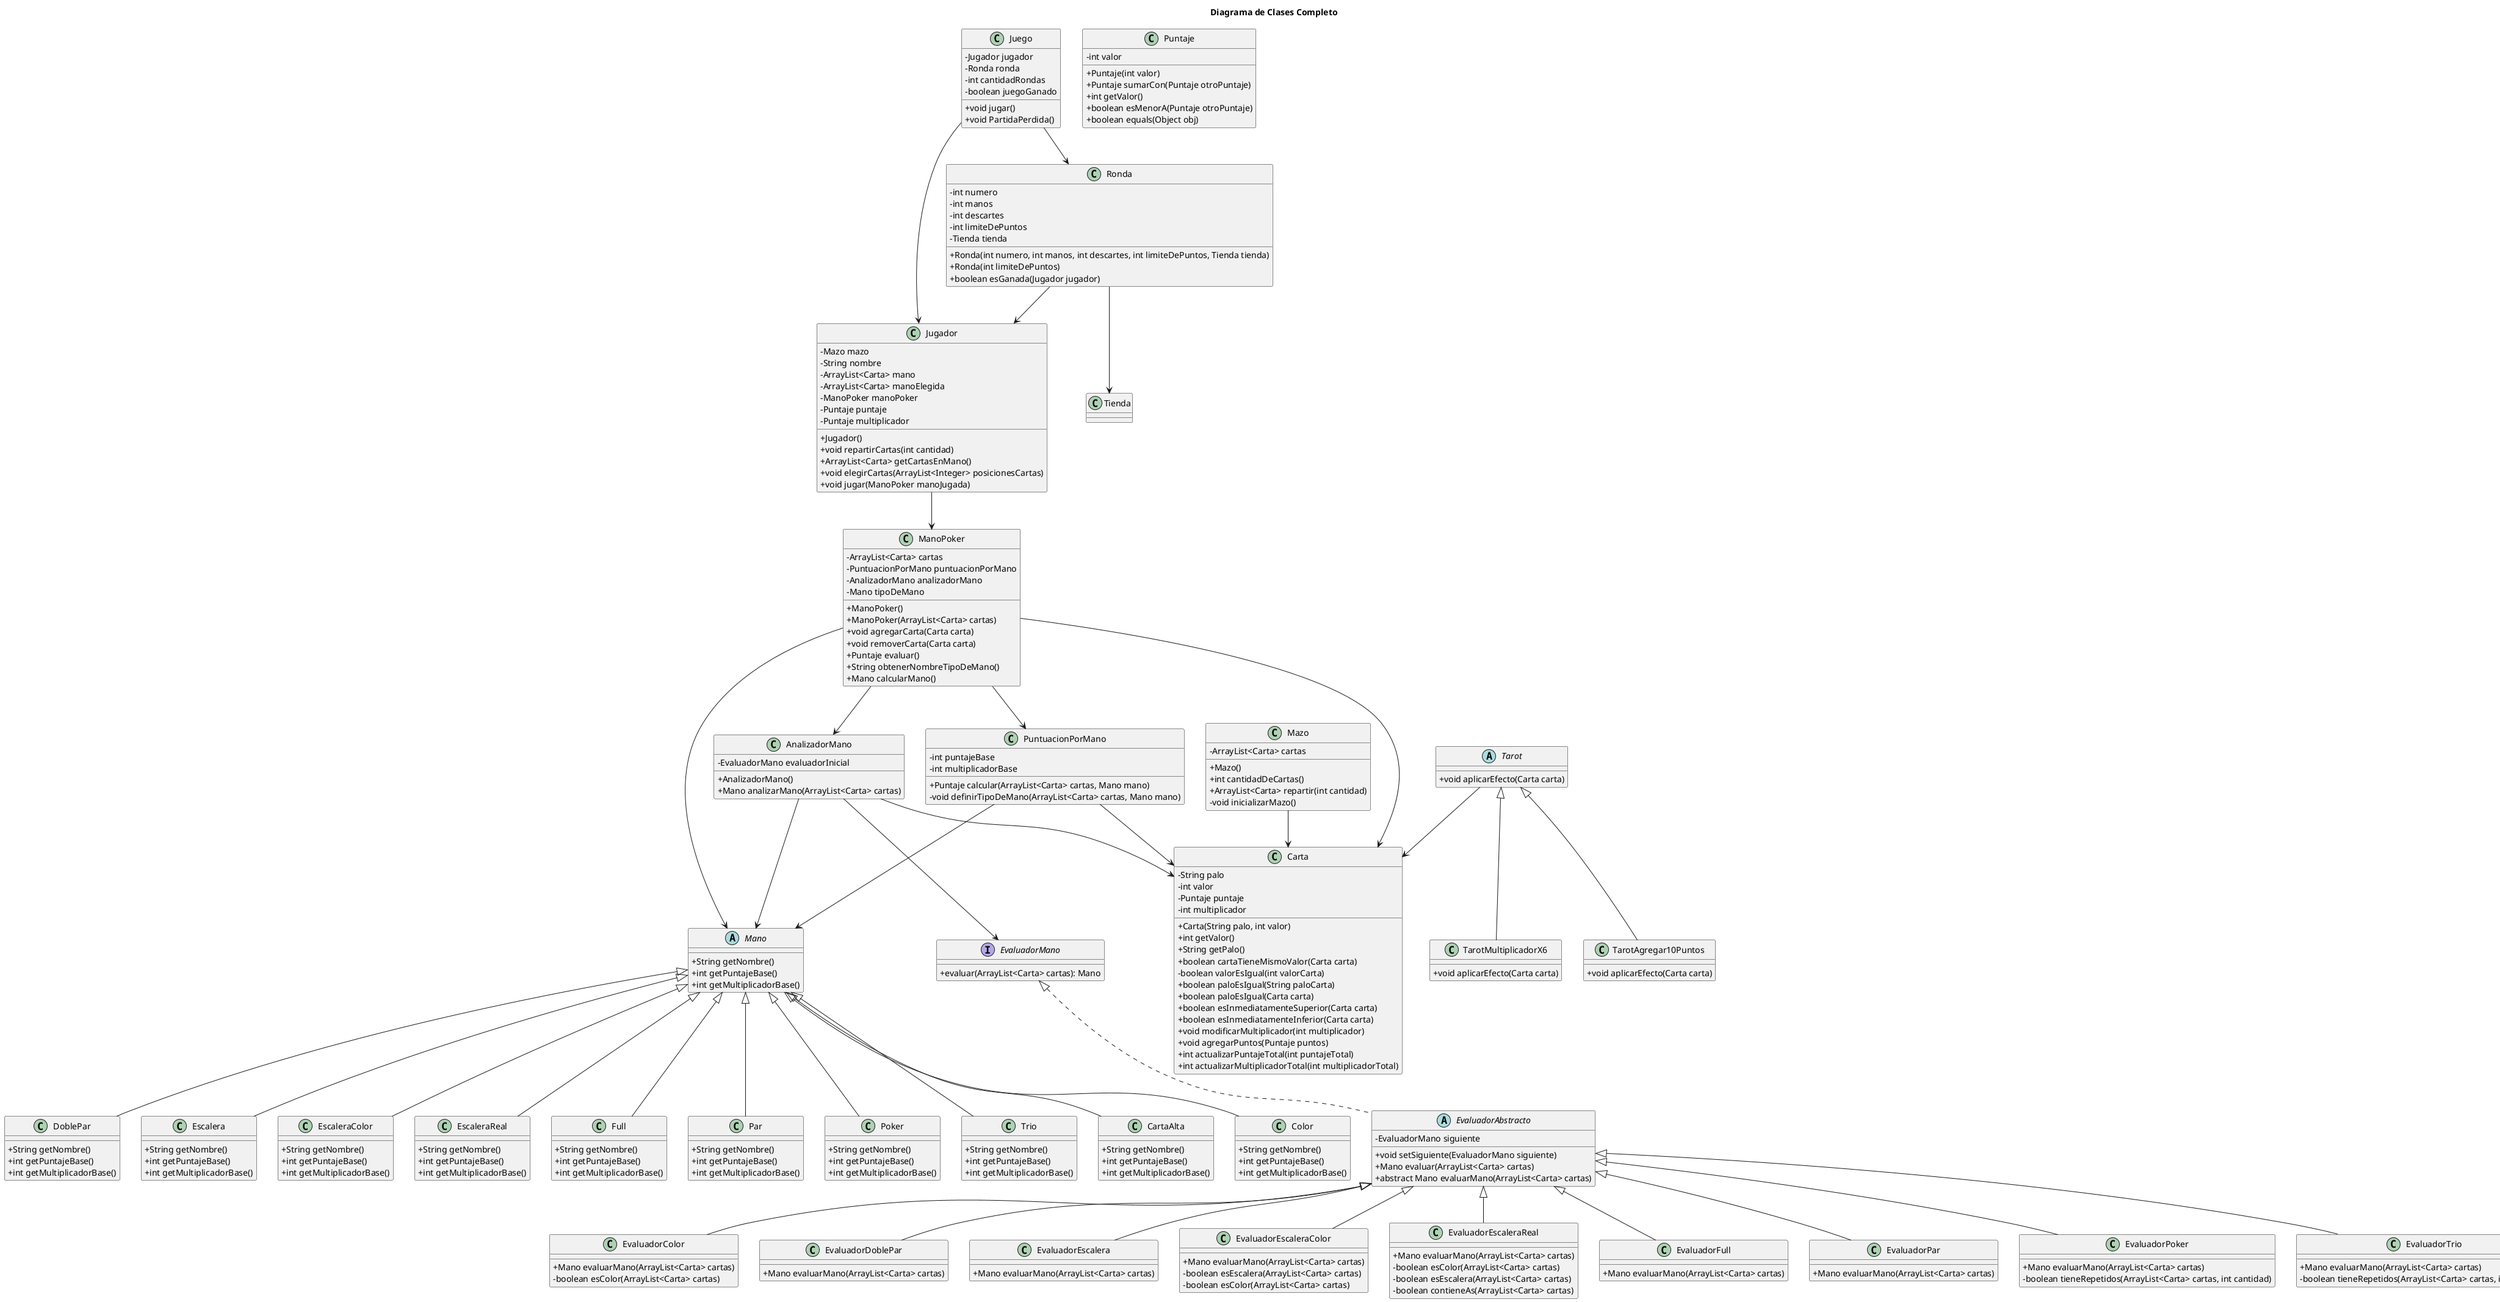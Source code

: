 @startuml Diagrama de Clases Completo

skinparam classAttributeIconSize 0

title Diagrama de Clases Completo

class AnalizadorMano {
    - EvaluadorMano evaluadorInicial
    + AnalizadorMano()
    + Mano analizarMano(ArrayList<Carta> cartas)
}

class Carta {
    - String palo
    - int valor
    - Puntaje puntaje
    - int multiplicador
    + Carta(String palo, int valor)
    + int getValor()
    + String getPalo()
    + boolean cartaTieneMismoValor(Carta carta)
    - boolean valorEsIgual(int valorCarta)
    + boolean paloEsIgual(String paloCarta)
    + boolean paloEsIgual(Carta carta)
    + boolean esInmediatamenteSuperior(Carta carta)
    + boolean esInmediatamenteInferior(Carta carta)
    + void modificarMultiplicador(int multiplicador)
    + void agregarPuntos(Puntaje puntos)
    + int actualizarPuntajeTotal(int puntajeTotal)
    + int actualizarMultiplicadorTotal(int multiplicadorTotal)
}

class Juego {
    - Jugador jugador
    - Ronda ronda
    - int cantidadRondas
    - boolean juegoGanado
    + void jugar()
    + void PartidaPerdida()
}

class Jugador {
    - Mazo mazo
    - String nombre
    - ArrayList<Carta> mano
    - ArrayList<Carta> manoElegida
    - ManoPoker manoPoker
    - Puntaje puntaje
    - Puntaje multiplicador
    + Jugador()
    + void repartirCartas(int cantidad)
    + ArrayList<Carta> getCartasEnMano()
    + void elegirCartas(ArrayList<Integer> posicionesCartas)
    + void jugar(ManoPoker manoJugada)
}

class ManoPoker {
    - ArrayList<Carta> cartas
    - PuntuacionPorMano puntuacionPorMano
    - AnalizadorMano analizadorMano
    - Mano tipoDeMano
    + ManoPoker()
    + ManoPoker(ArrayList<Carta> cartas)
    + void agregarCarta(Carta carta)
    + void removerCarta(Carta carta)
    + Puntaje evaluar()
    + String obtenerNombreTipoDeMano()
    + Mano calcularMano()
}

class Mazo {
    - ArrayList<Carta> cartas
    + Mazo()
    + int cantidadDeCartas()
    + ArrayList<Carta> repartir(int cantidad)
    - void inicializarMazo()
}

class Puntaje {
    - int valor
    + Puntaje(int valor)
    + Puntaje sumarCon(Puntaje otroPuntaje)
    + int getValor()
    + boolean esMenorA(Puntaje otroPuntaje)
    + boolean equals(Object obj)
}

class PuntuacionPorMano {
    - int puntajeBase
    - int multiplicadorBase
    + Puntaje calcular(ArrayList<Carta> cartas, Mano mano)
    - void definirTipoDeMano(ArrayList<Carta> cartas, Mano mano)
}

class Ronda {
    - int numero
    - int manos
    - int descartes
    - int limiteDePuntos
    - Tienda tienda

    + Ronda(int numero, int manos, int descartes, int limiteDePuntos, Tienda tienda)
    + Ronda(int limiteDePuntos)
    + boolean esGanada(Jugador jugador)
}

abstract class Tarot {
    + void aplicarEfecto(Carta carta)
}

class TarotAgregar10Puntos extends Tarot {
    + void aplicarEfecto(Carta carta)
}

class TarotMultiplicadorX6 extends Tarot {
    + void aplicarEfecto(Carta carta)
}

interface EvaluadorMano {
    + evaluar(ArrayList<Carta> cartas): Mano
}

abstract class EvaluadorAbstracto implements EvaluadorMano {
    - EvaluadorMano siguiente
    + void setSiguiente(EvaluadorMano siguiente)
    + Mano evaluar(ArrayList<Carta> cartas)
    + abstract Mano evaluarMano(ArrayList<Carta> cartas)
}

class EvaluadorColor extends EvaluadorAbstracto {
    + Mano evaluarMano(ArrayList<Carta> cartas)
    - boolean esColor(ArrayList<Carta> cartas)
}

class EvaluadorDoblePar extends EvaluadorAbstracto {
    + Mano evaluarMano(ArrayList<Carta> cartas)
}

class EvaluadorEscalera extends EvaluadorAbstracto {
    + Mano evaluarMano(ArrayList<Carta> cartas)
}

class EvaluadorEscaleraColor extends EvaluadorAbstracto {
    + Mano evaluarMano(ArrayList<Carta> cartas)
    - boolean esEscalera(ArrayList<Carta> cartas)
    - boolean esColor(ArrayList<Carta> cartas)
}

class EvaluadorEscaleraReal extends EvaluadorAbstracto {
    + Mano evaluarMano(ArrayList<Carta> cartas)
    - boolean esColor(ArrayList<Carta> cartas)
    - boolean esEscalera(ArrayList<Carta> cartas)
    - boolean contieneAs(ArrayList<Carta> cartas)
}

class EvaluadorFull extends EvaluadorAbstracto {
    + Mano evaluarMano(ArrayList<Carta> cartas)
}

class EvaluadorPar extends EvaluadorAbstracto {
    + Mano evaluarMano(ArrayList<Carta> cartas)
}

class EvaluadorPoker extends EvaluadorAbstracto {
    + Mano evaluarMano(ArrayList<Carta> cartas)
    - boolean tieneRepetidos(ArrayList<Carta> cartas, int cantidad)
}

class EvaluadorTrio extends EvaluadorAbstracto {
    + Mano evaluarMano(ArrayList<Carta> cartas)
    - boolean tieneRepetidos(ArrayList<Carta> cartas, int cantidad)
}

abstract class Mano {
    + String getNombre()
    + int getPuntajeBase()
    + int getMultiplicadorBase()
}

class CartaAlta extends Mano {
    + String getNombre()
    + int getPuntajeBase()
    + int getMultiplicadorBase()
}

class Color extends Mano {
    + String getNombre()
    + int getPuntajeBase()
    + int getMultiplicadorBase()
}

class DoblePar extends Mano {
    + String getNombre()
    + int getPuntajeBase()
    + int getMultiplicadorBase()
}

class Escalera extends Mano {
    + String getNombre()
    + int getPuntajeBase()
    + int getMultiplicadorBase()
}

class EscaleraColor extends Mano {
    + String getNombre()
    + int getPuntajeBase()
    + int getMultiplicadorBase()
}

class EscaleraReal extends Mano {
    + String getNombre()
    + int getPuntajeBase()
    + int getMultiplicadorBase()
}

class Full extends Mano {
    + String getNombre()
    + int getPuntajeBase()
    + int getMultiplicadorBase()
}

class Par extends Mano {
    + String getNombre()
    + int getPuntajeBase()
    + int getMultiplicadorBase()
}

class Poker extends Mano {
    + String getNombre()
    + int getPuntajeBase()
    + int getMultiplicadorBase()
}

class Trio extends Mano {
    + String getNombre()
    + int getPuntajeBase()
    + int getMultiplicadorBase()
}

Mazo --> Carta

AnalizadorMano --> EvaluadorMano
AnalizadorMano --> Mano
AnalizadorMano --> Carta

Juego --> Jugador
Juego --> Ronda

Jugador --> ManoPoker

ManoPoker --> Carta
ManoPoker --> AnalizadorMano
ManoPoker --> Mano
ManoPoker --> PuntuacionPorMano

PuntuacionPorMano --> Mano
PuntuacionPorMano --> Carta

Ronda --> Tienda
Ronda --> Jugador

Tarot --> Carta

@enduml